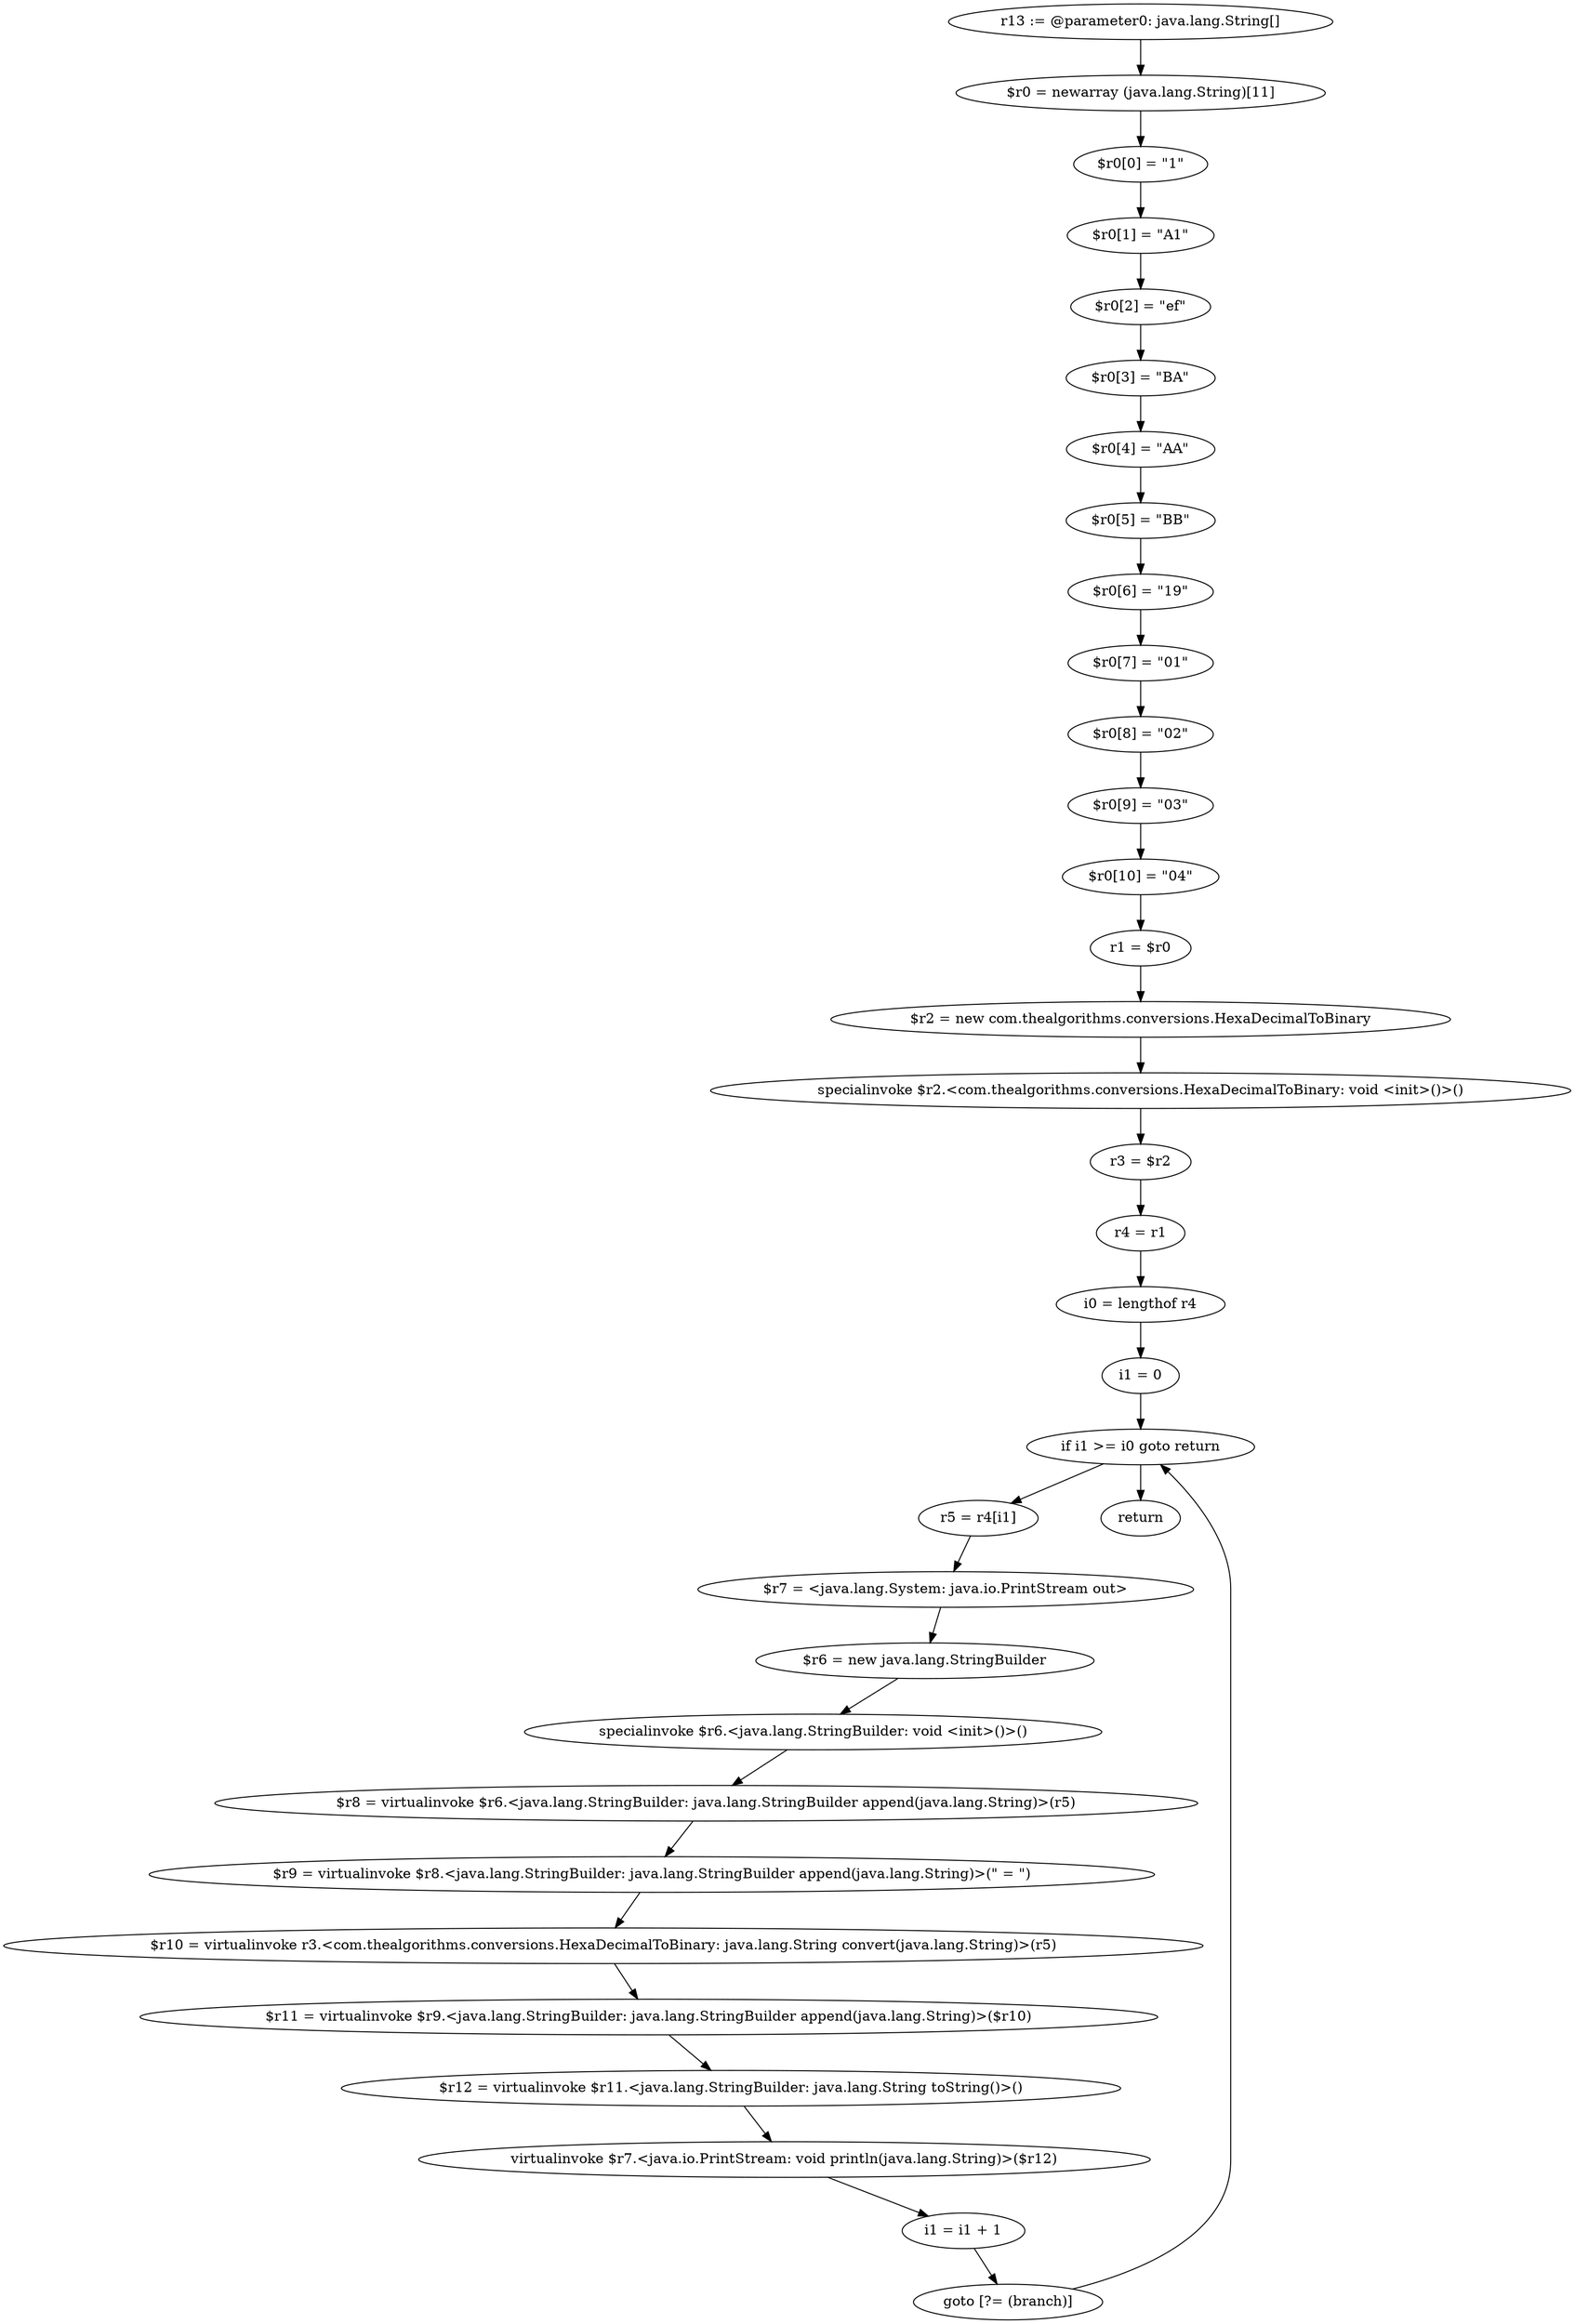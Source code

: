 digraph "unitGraph" {
    "r13 := @parameter0: java.lang.String[]"
    "$r0 = newarray (java.lang.String)[11]"
    "$r0[0] = \"1\""
    "$r0[1] = \"A1\""
    "$r0[2] = \"ef\""
    "$r0[3] = \"BA\""
    "$r0[4] = \"AA\""
    "$r0[5] = \"BB\""
    "$r0[6] = \"19\""
    "$r0[7] = \"01\""
    "$r0[8] = \"02\""
    "$r0[9] = \"03\""
    "$r0[10] = \"04\""
    "r1 = $r0"
    "$r2 = new com.thealgorithms.conversions.HexaDecimalToBinary"
    "specialinvoke $r2.<com.thealgorithms.conversions.HexaDecimalToBinary: void <init>()>()"
    "r3 = $r2"
    "r4 = r1"
    "i0 = lengthof r4"
    "i1 = 0"
    "if i1 >= i0 goto return"
    "r5 = r4[i1]"
    "$r7 = <java.lang.System: java.io.PrintStream out>"
    "$r6 = new java.lang.StringBuilder"
    "specialinvoke $r6.<java.lang.StringBuilder: void <init>()>()"
    "$r8 = virtualinvoke $r6.<java.lang.StringBuilder: java.lang.StringBuilder append(java.lang.String)>(r5)"
    "$r9 = virtualinvoke $r8.<java.lang.StringBuilder: java.lang.StringBuilder append(java.lang.String)>(\" = \")"
    "$r10 = virtualinvoke r3.<com.thealgorithms.conversions.HexaDecimalToBinary: java.lang.String convert(java.lang.String)>(r5)"
    "$r11 = virtualinvoke $r9.<java.lang.StringBuilder: java.lang.StringBuilder append(java.lang.String)>($r10)"
    "$r12 = virtualinvoke $r11.<java.lang.StringBuilder: java.lang.String toString()>()"
    "virtualinvoke $r7.<java.io.PrintStream: void println(java.lang.String)>($r12)"
    "i1 = i1 + 1"
    "goto [?= (branch)]"
    "return"
    "r13 := @parameter0: java.lang.String[]"->"$r0 = newarray (java.lang.String)[11]";
    "$r0 = newarray (java.lang.String)[11]"->"$r0[0] = \"1\"";
    "$r0[0] = \"1\""->"$r0[1] = \"A1\"";
    "$r0[1] = \"A1\""->"$r0[2] = \"ef\"";
    "$r0[2] = \"ef\""->"$r0[3] = \"BA\"";
    "$r0[3] = \"BA\""->"$r0[4] = \"AA\"";
    "$r0[4] = \"AA\""->"$r0[5] = \"BB\"";
    "$r0[5] = \"BB\""->"$r0[6] = \"19\"";
    "$r0[6] = \"19\""->"$r0[7] = \"01\"";
    "$r0[7] = \"01\""->"$r0[8] = \"02\"";
    "$r0[8] = \"02\""->"$r0[9] = \"03\"";
    "$r0[9] = \"03\""->"$r0[10] = \"04\"";
    "$r0[10] = \"04\""->"r1 = $r0";
    "r1 = $r0"->"$r2 = new com.thealgorithms.conversions.HexaDecimalToBinary";
    "$r2 = new com.thealgorithms.conversions.HexaDecimalToBinary"->"specialinvoke $r2.<com.thealgorithms.conversions.HexaDecimalToBinary: void <init>()>()";
    "specialinvoke $r2.<com.thealgorithms.conversions.HexaDecimalToBinary: void <init>()>()"->"r3 = $r2";
    "r3 = $r2"->"r4 = r1";
    "r4 = r1"->"i0 = lengthof r4";
    "i0 = lengthof r4"->"i1 = 0";
    "i1 = 0"->"if i1 >= i0 goto return";
    "if i1 >= i0 goto return"->"r5 = r4[i1]";
    "if i1 >= i0 goto return"->"return";
    "r5 = r4[i1]"->"$r7 = <java.lang.System: java.io.PrintStream out>";
    "$r7 = <java.lang.System: java.io.PrintStream out>"->"$r6 = new java.lang.StringBuilder";
    "$r6 = new java.lang.StringBuilder"->"specialinvoke $r6.<java.lang.StringBuilder: void <init>()>()";
    "specialinvoke $r6.<java.lang.StringBuilder: void <init>()>()"->"$r8 = virtualinvoke $r6.<java.lang.StringBuilder: java.lang.StringBuilder append(java.lang.String)>(r5)";
    "$r8 = virtualinvoke $r6.<java.lang.StringBuilder: java.lang.StringBuilder append(java.lang.String)>(r5)"->"$r9 = virtualinvoke $r8.<java.lang.StringBuilder: java.lang.StringBuilder append(java.lang.String)>(\" = \")";
    "$r9 = virtualinvoke $r8.<java.lang.StringBuilder: java.lang.StringBuilder append(java.lang.String)>(\" = \")"->"$r10 = virtualinvoke r3.<com.thealgorithms.conversions.HexaDecimalToBinary: java.lang.String convert(java.lang.String)>(r5)";
    "$r10 = virtualinvoke r3.<com.thealgorithms.conversions.HexaDecimalToBinary: java.lang.String convert(java.lang.String)>(r5)"->"$r11 = virtualinvoke $r9.<java.lang.StringBuilder: java.lang.StringBuilder append(java.lang.String)>($r10)";
    "$r11 = virtualinvoke $r9.<java.lang.StringBuilder: java.lang.StringBuilder append(java.lang.String)>($r10)"->"$r12 = virtualinvoke $r11.<java.lang.StringBuilder: java.lang.String toString()>()";
    "$r12 = virtualinvoke $r11.<java.lang.StringBuilder: java.lang.String toString()>()"->"virtualinvoke $r7.<java.io.PrintStream: void println(java.lang.String)>($r12)";
    "virtualinvoke $r7.<java.io.PrintStream: void println(java.lang.String)>($r12)"->"i1 = i1 + 1";
    "i1 = i1 + 1"->"goto [?= (branch)]";
    "goto [?= (branch)]"->"if i1 >= i0 goto return";
}
